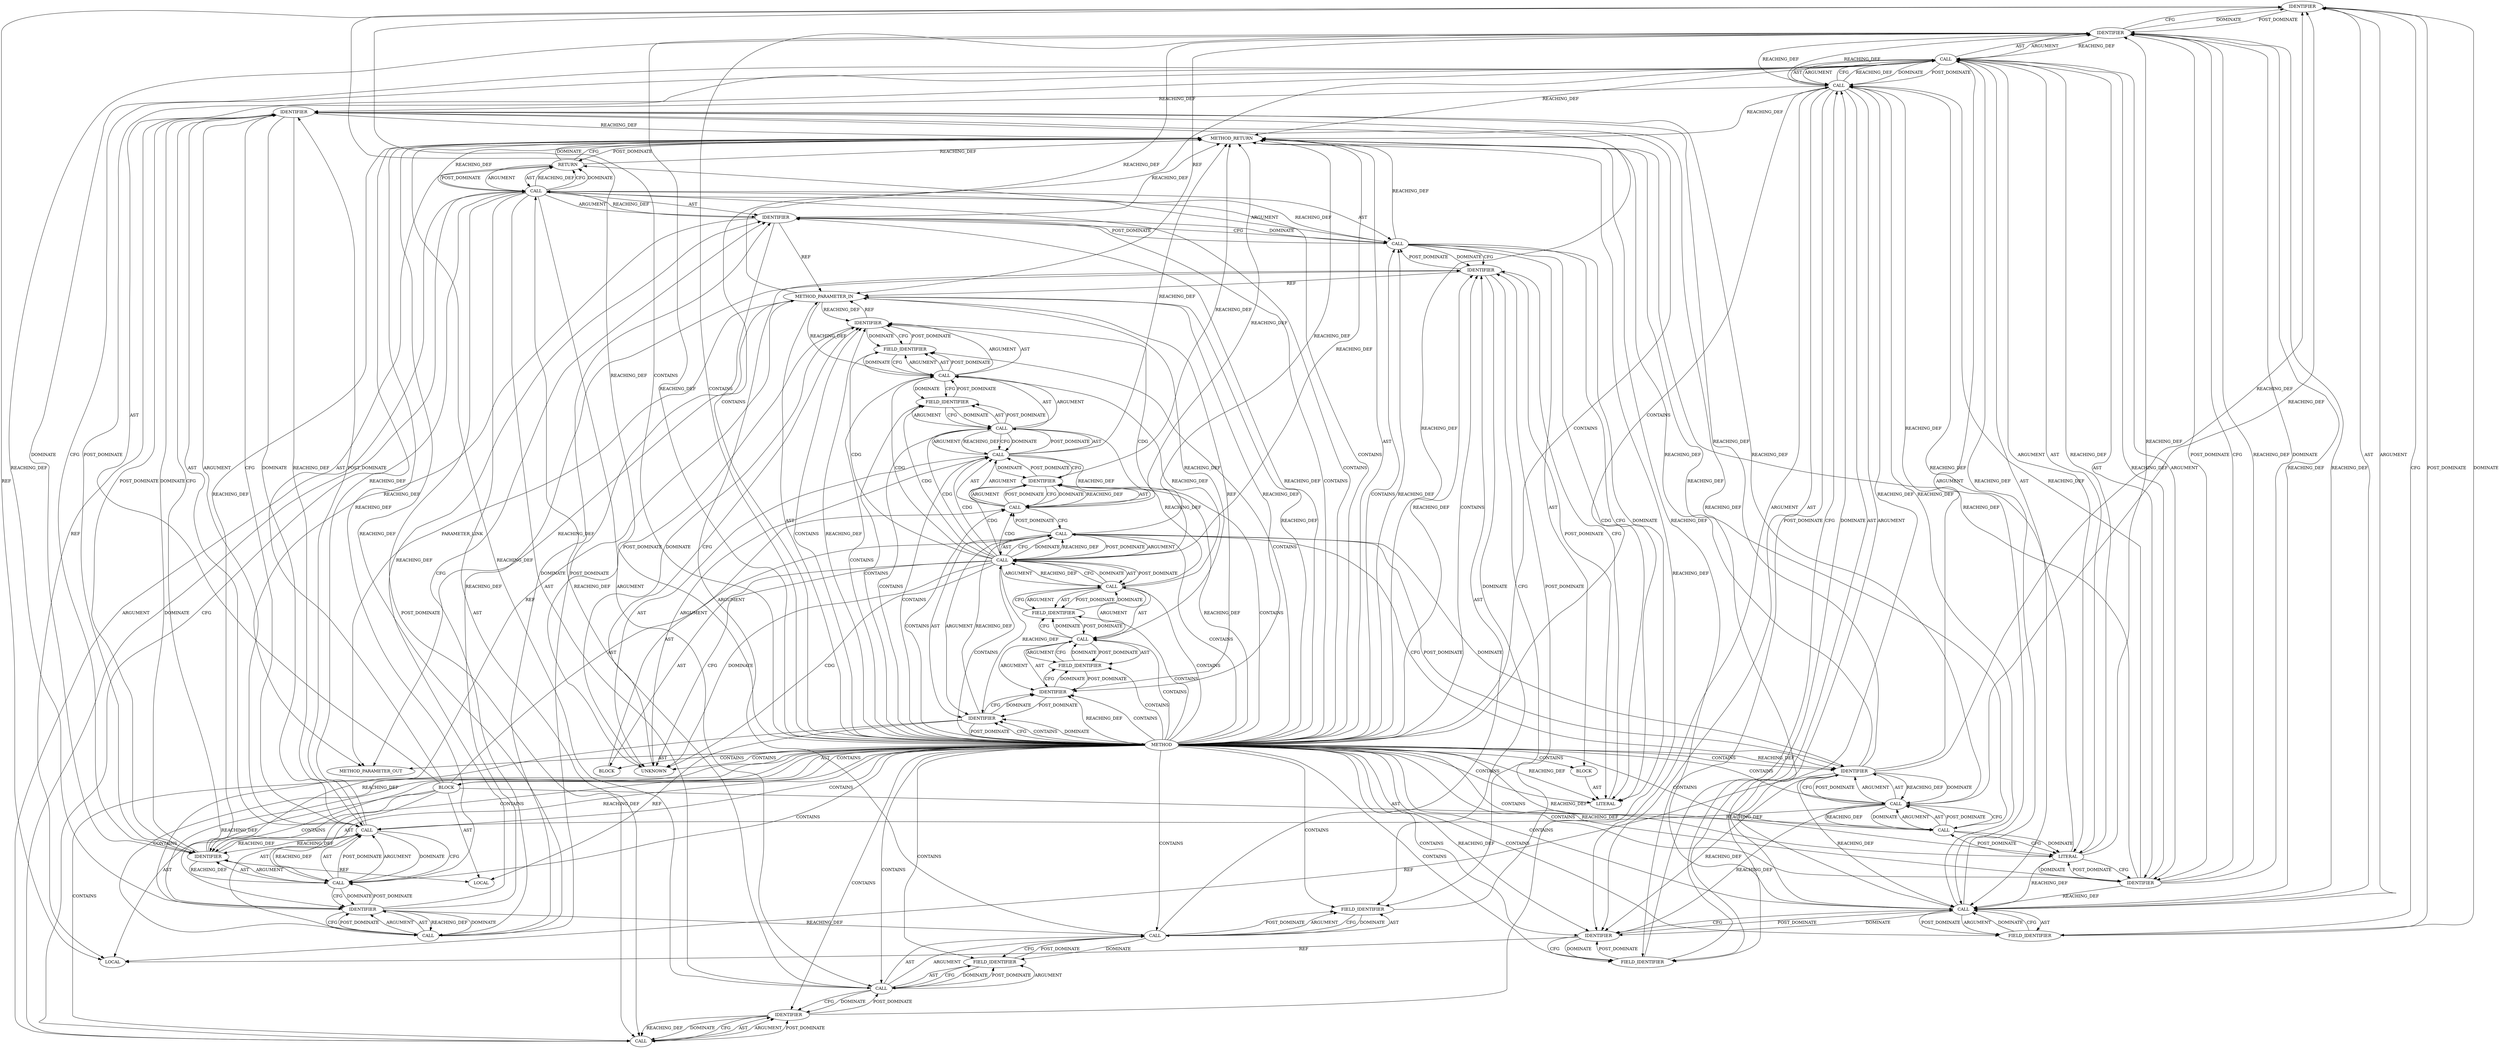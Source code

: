 digraph {
  4910 [label=IDENTIFIER ORDER=1 ARGUMENT_INDEX=1 CODE="now" COLUMN_NUMBER=58 LINE_NUMBER=1469 TYPE_FULL_NAME="timespec64" NAME="now"]
  4912 [label=CALL ORDER=5 ARGUMENT_INDEX=5 CODE="now.tv_nsec" COLUMN_NUMBER=7 METHOD_FULL_NAME="<operator>.fieldAccess" LINE_NUMBER=1470 TYPE_FULL_NAME="<empty>" DISPATCH_TYPE="STATIC_DISPATCH" SIGNATURE="" NAME="<operator>.fieldAccess"]
  4923 [label=IDENTIFIER ORDER=1 ARGUMENT_INDEX=1 CODE="con" COLUMN_NUMBER=25 LINE_NUMBER=1475 TYPE_FULL_NAME="ceph_connection*" NAME="con"]
  4889 [label=FIELD_IDENTIFIER ORDER=2 ARGUMENT_INDEX=2 CODE="v2" COLUMN_NUMBER=29 LINE_NUMBER=1465 CANONICAL_NAME="v2"]
  4904 [label=IDENTIFIER ORDER=1 ARGUMENT_INDEX=1 CODE="now" COLUMN_NUMBER=23 LINE_NUMBER=1468 TYPE_FULL_NAME="timespec64" NAME="now"]
  4907 [label=IDENTIFIER ORDER=2 ARGUMENT_INDEX=2 CODE="__func__" COLUMN_NUMBER=43 LINE_NUMBER=1469 TYPE_FULL_NAME="ANY" NAME="__func__"]
  4900 [label=IDENTIFIER ORDER=2 ARGUMENT_INDEX=2 CODE="CEPH_PREAMBLE_LEN" COLUMN_NUMBER=29 LINE_NUMBER=1465 TYPE_FULL_NAME="ANY" NAME="CEPH_PREAMBLE_LEN"]
  4890 [label=FIELD_IDENTIFIER ORDER=2 ARGUMENT_INDEX=2 CODE="out_buf" COLUMN_NUMBER=29 LINE_NUMBER=1465 CANONICAL_NAME="out_buf"]
  4901 [label=LOCAL ORDER=3 CODE="struct timespec64 now" COLUMN_NUMBER=20 LINE_NUMBER=1466 TYPE_FULL_NAME="timespec64" NAME="now"]
  4885 [label=CALL ORDER=2 ARGUMENT_INDEX=2 CODE="CTRL_BODY(con->v2.out_buf)" COLUMN_NUMBER=29 METHOD_FULL_NAME="messenger_v2.c:71:71:CTRL_BODY:1" LINE_NUMBER=1465 TYPE_FULL_NAME="ANY" DISPATCH_TYPE="INLINED" SIGNATURE="" NAME="CTRL_BODY"]
  4918 [label=IDENTIFIER ORDER=1 ARGUMENT_INDEX=1 CODE="now" COLUMN_NUMBER=30 LINE_NUMBER=1472 TYPE_FULL_NAME="timespec64" NAME="now"]
  4882 [label=LOCAL ORDER=1 CODE="struct ceph_timespec* ts" COLUMN_NUMBER=23 LINE_NUMBER=1465 TYPE_FULL_NAME="ceph_timespec*" NAME="ts"]
  4933 [label=IDENTIFIER ORDER=1 ARGUMENT_INDEX=1 CODE="struct ceph_timespec" COLUMN_NUMBER=18 LINE_NUMBER=1476 TYPE_FULL_NAME="ceph_timespec" NAME="struct ceph_timespec"]
  4925 [label=BLOCK ORDER=1 ARGUMENT_INDEX=1 CODE="<empty>" TYPE_FULL_NAME="void"]
  4928 [label=CALL ORDER=1 ARGUMENT_INDEX=1 CODE="con->v2" COLUMN_NUMBER=52 METHOD_FULL_NAME="<operator>.indirectFieldAccess" LINE_NUMBER=1475 TYPE_FULL_NAME="<empty>" DISPATCH_TYPE="STATIC_DISPATCH" SIGNATURE="" NAME="<operator>.indirectFieldAccess"]
  4927 [label=CALL ORDER=3 ARGUMENT_INDEX=3 CODE="con->v2.out_buf" COLUMN_NUMBER=52 METHOD_FULL_NAME="<operator>.fieldAccess" LINE_NUMBER=1475 TYPE_FULL_NAME="<empty>" DISPATCH_TYPE="STATIC_DISPATCH" SIGNATURE="" NAME="<operator>.fieldAccess"]
  4893 [label=CALL ORDER=1 ARGUMENT_INDEX=1 CODE="(void *)(con->v2.out_buf)" COLUMN_NUMBER=29 METHOD_FULL_NAME="<operator>.cast" LINE_NUMBER=1465 TYPE_FULL_NAME="<empty>" DISPATCH_TYPE="STATIC_DISPATCH" SIGNATURE="" NAME="<operator>.cast"]
  4897 [label=IDENTIFIER ORDER=1 ARGUMENT_INDEX=1 CODE="con" COLUMN_NUMBER=29 LINE_NUMBER=1465 TYPE_FULL_NAME="ceph_connection*" NAME="con"]
  4883 [label=CALL ORDER=2 ARGUMENT_INDEX=-1 CODE="*ts = CTRL_BODY(con->v2.out_buf)" COLUMN_NUMBER=23 METHOD_FULL_NAME="<operator>.assignment" LINE_NUMBER=1465 TYPE_FULL_NAME="<empty>" DISPATCH_TYPE="STATIC_DISPATCH" SIGNATURE="" NAME="<operator>.assignment"]
  4930 [label=FIELD_IDENTIFIER ORDER=2 ARGUMENT_INDEX=2 CODE="v2" COLUMN_NUMBER=52 LINE_NUMBER=1475 CANONICAL_NAME="v2"]
  4884 [label=IDENTIFIER ORDER=1 ARGUMENT_INDEX=1 CODE="ts" COLUMN_NUMBER=24 LINE_NUMBER=1465 TYPE_FULL_NAME="ceph_timespec*" NAME="ts"]
  4913 [label=IDENTIFIER ORDER=1 ARGUMENT_INDEX=1 CODE="now" COLUMN_NUMBER=7 LINE_NUMBER=1470 TYPE_FULL_NAME="timespec64" NAME="now"]
  4895 [label=CALL ORDER=2 ARGUMENT_INDEX=2 CODE="con->v2.out_buf" COLUMN_NUMBER=29 METHOD_FULL_NAME="<operator>.fieldAccess" LINE_NUMBER=1465 TYPE_FULL_NAME="<empty>" DISPATCH_TYPE="STATIC_DISPATCH" SIGNATURE="" NAME="<operator>.fieldAccess"]
  4908 [label=IDENTIFIER ORDER=3 ARGUMENT_INDEX=3 CODE="con" COLUMN_NUMBER=53 LINE_NUMBER=1469 TYPE_FULL_NAME="ceph_connection*" NAME="con"]
  4879 [label=METHOD COLUMN_NUMBER=1 LINE_NUMBER=1463 COLUMN_NUMBER_END=28 IS_EXTERNAL=false SIGNATURE="int prepare_keepalive2 (ceph_connection*)" NAME="prepare_keepalive2" AST_PARENT_TYPE="TYPE_DECL" AST_PARENT_FULL_NAME="messenger_v2.c:<global>" ORDER=69 CODE="static int prepare_keepalive2(struct ceph_connection *con)
{
	struct ceph_timespec *ts = CTRL_BODY(con->v2.out_buf);
	struct timespec64 now;

	ktime_get_real_ts64(&now);
	dout(\"%s con %p timestamp %lld.%09ld\\n\", __func__, con, now.tv_sec,
	     now.tv_nsec);

	ceph_encode_timespec64(ts, &now);

	reset_out_kvecs(con);
	return prepare_control(con, FRAME_TAG_KEEPALIVE2, con->v2.out_buf,
			       sizeof(struct ceph_timespec));
}" FULL_NAME="prepare_keepalive2" LINE_NUMBER_END=1465 FILENAME="messenger_v2.c"]
  4911 [label=FIELD_IDENTIFIER ORDER=2 ARGUMENT_INDEX=2 CODE="tv_sec" COLUMN_NUMBER=58 LINE_NUMBER=1469 CANONICAL_NAME="tv_sec"]
  4924 [label=CALL ORDER=2 ARGUMENT_INDEX=2 CODE="FRAME_TAG_KEEPALIVE2" COLUMN_NUMBER=30 METHOD_FULL_NAME="messenger_v2.c:47:47:FRAME_TAG_KEEPALIVE2:0" LINE_NUMBER=1475 TYPE_FULL_NAME="int" DISPATCH_TYPE="INLINED" SIGNATURE="" NAME="FRAME_TAG_KEEPALIVE2"]
  13210 [label=METHOD_PARAMETER_OUT ORDER=1 CODE="struct ceph_connection *con" IS_VARIADIC=false COLUMN_NUMBER=31 LINE_NUMBER=1463 TYPE_FULL_NAME="ceph_connection*" EVALUATION_STRATEGY="BY_VALUE" INDEX=1 NAME="con"]
  4896 [label=CALL ORDER=1 ARGUMENT_INDEX=1 CODE="con->v2" COLUMN_NUMBER=29 METHOD_FULL_NAME="<operator>.indirectFieldAccess" LINE_NUMBER=1465 TYPE_FULL_NAME="<empty>" DISPATCH_TYPE="STATIC_DISPATCH" SIGNATURE="" NAME="<operator>.indirectFieldAccess"]
  4886 [label=CALL ORDER=1 ARGUMENT_INDEX=1 CODE="con->v2.out_buf" COLUMN_NUMBER=29 METHOD_FULL_NAME="<operator>.fieldAccess" LINE_NUMBER=1465 TYPE_FULL_NAME="<empty>" DISPATCH_TYPE="STATIC_DISPATCH" SIGNATURE="" NAME="<operator>.fieldAccess"]
  4888 [label=IDENTIFIER ORDER=1 ARGUMENT_INDEX=1 CODE="con" COLUMN_NUMBER=29 LINE_NUMBER=1465 TYPE_FULL_NAME="ceph_connection*" NAME="con"]
  4920 [label=IDENTIFIER ORDER=1 ARGUMENT_INDEX=1 CODE="con" COLUMN_NUMBER=18 LINE_NUMBER=1474 TYPE_FULL_NAME="ceph_connection*" NAME="con"]
  4880 [label=METHOD_PARAMETER_IN ORDER=1 CODE="struct ceph_connection *con" IS_VARIADIC=false COLUMN_NUMBER=31 LINE_NUMBER=1463 TYPE_FULL_NAME="ceph_connection*" EVALUATION_STRATEGY="BY_VALUE" INDEX=1 NAME="con"]
  4909 [label=CALL ORDER=4 ARGUMENT_INDEX=4 CODE="now.tv_sec" COLUMN_NUMBER=58 METHOD_FULL_NAME="<operator>.fieldAccess" LINE_NUMBER=1469 TYPE_FULL_NAME="<empty>" DISPATCH_TYPE="STATIC_DISPATCH" SIGNATURE="" NAME="<operator>.fieldAccess"]
  4902 [label=CALL ORDER=4 ARGUMENT_INDEX=-1 CODE="ktime_get_real_ts64(&now)" COLUMN_NUMBER=2 METHOD_FULL_NAME="ktime_get_real_ts64" LINE_NUMBER=1468 TYPE_FULL_NAME="<empty>" DISPATCH_TYPE="STATIC_DISPATCH" SIGNATURE="" NAME="ktime_get_real_ts64"]
  4906 [label=LITERAL ORDER=1 ARGUMENT_INDEX=1 CODE="\"%s con %p timestamp %lld.%09ld\\n\"" COLUMN_NUMBER=7 LINE_NUMBER=1469 TYPE_FULL_NAME="char"]
  4899 [label=FIELD_IDENTIFIER ORDER=2 ARGUMENT_INDEX=2 CODE="out_buf" COLUMN_NUMBER=29 LINE_NUMBER=1465 CANONICAL_NAME="out_buf"]
  4898 [label=FIELD_IDENTIFIER ORDER=2 ARGUMENT_INDEX=2 CODE="v2" COLUMN_NUMBER=29 LINE_NUMBER=1465 CANONICAL_NAME="v2"]
  4903 [label=CALL ORDER=1 ARGUMENT_INDEX=1 CODE="&now" COLUMN_NUMBER=22 METHOD_FULL_NAME="<operator>.addressOf" LINE_NUMBER=1468 TYPE_FULL_NAME="<empty>" DISPATCH_TYPE="STATIC_DISPATCH" SIGNATURE="" NAME="<operator>.addressOf"]
  4934 [label=METHOD_RETURN ORDER=3 CODE="RET" COLUMN_NUMBER=1 LINE_NUMBER=1463 TYPE_FULL_NAME="int" EVALUATION_STRATEGY="BY_VALUE"]
  4932 [label=CALL ORDER=4 ARGUMENT_INDEX=4 CODE="sizeof(struct ceph_timespec)" COLUMN_NUMBER=11 METHOD_FULL_NAME="<operator>.sizeOf" LINE_NUMBER=1476 TYPE_FULL_NAME="<empty>" DISPATCH_TYPE="STATIC_DISPATCH" SIGNATURE="" NAME="<operator>.sizeOf"]
  4891 [label=BLOCK ORDER=2 ARGUMENT_INDEX=1 CODE="<empty>" TYPE_FULL_NAME="void"]
  4881 [label=BLOCK ORDER=2 ARGUMENT_INDEX=-1 CODE="{
	struct ceph_timespec *ts = CTRL_BODY(con->v2.out_buf);
	struct timespec64 now;

	ktime_get_real_ts64(&now);
	dout(\"%s con %p timestamp %lld.%09ld\\n\", __func__, con, now.tv_sec,
	     now.tv_nsec);

	ceph_encode_timespec64(ts, &now);

	reset_out_kvecs(con);
	return prepare_control(con, FRAME_TAG_KEEPALIVE2, con->v2.out_buf,
			       sizeof(struct ceph_timespec));
}" COLUMN_NUMBER=1 LINE_NUMBER=1464 TYPE_FULL_NAME="void"]
  4915 [label=CALL ORDER=6 ARGUMENT_INDEX=-1 CODE="ceph_encode_timespec64(ts, &now)" COLUMN_NUMBER=2 METHOD_FULL_NAME="ceph_encode_timespec64" LINE_NUMBER=1472 TYPE_FULL_NAME="<empty>" DISPATCH_TYPE="STATIC_DISPATCH" SIGNATURE="" NAME="ceph_encode_timespec64"]
  4917 [label=CALL ORDER=2 ARGUMENT_INDEX=2 CODE="&now" COLUMN_NUMBER=29 METHOD_FULL_NAME="<operator>.addressOf" LINE_NUMBER=1472 TYPE_FULL_NAME="<empty>" DISPATCH_TYPE="STATIC_DISPATCH" SIGNATURE="" NAME="<operator>.addressOf"]
  4926 [label=LITERAL ORDER=1 ARGUMENT_INDEX=1 CODE="18" COLUMN_NUMBER=30 LINE_NUMBER=1475 TYPE_FULL_NAME="int"]
  4922 [label=CALL ORDER=1 ARGUMENT_INDEX=-1 CODE="prepare_control(con, FRAME_TAG_KEEPALIVE2, con->v2.out_buf,
			       sizeof(struct ceph_timespec))" COLUMN_NUMBER=9 METHOD_FULL_NAME="prepare_control" LINE_NUMBER=1475 TYPE_FULL_NAME="<empty>" DISPATCH_TYPE="STATIC_DISPATCH" SIGNATURE="" NAME="prepare_control"]
  4887 [label=CALL ORDER=1 ARGUMENT_INDEX=1 CODE="con->v2" COLUMN_NUMBER=29 METHOD_FULL_NAME="<operator>.indirectFieldAccess" LINE_NUMBER=1465 TYPE_FULL_NAME="<empty>" DISPATCH_TYPE="STATIC_DISPATCH" SIGNATURE="" NAME="<operator>.indirectFieldAccess"]
  4905 [label=CALL ORDER=5 ARGUMENT_INDEX=-1 CODE="dout(\"%s con %p timestamp %lld.%09ld\\n\", __func__, con, now.tv_sec,
	     now.tv_nsec)" COLUMN_NUMBER=2 METHOD_FULL_NAME="dout" LINE_NUMBER=1469 TYPE_FULL_NAME="<empty>" DISPATCH_TYPE="STATIC_DISPATCH" SIGNATURE="" NAME="dout"]
  4916 [label=IDENTIFIER ORDER=1 ARGUMENT_INDEX=1 CODE="ts" COLUMN_NUMBER=25 LINE_NUMBER=1472 TYPE_FULL_NAME="ceph_timespec*" NAME="ts"]
  4894 [label=UNKNOWN ORDER=1 PARSER_TYPE_NAME="CASTTypeId" ARGUMENT_INDEX=1 CODE="void *" COLUMN_NUMBER=29 LINE_NUMBER=1465 TYPE_FULL_NAME="<empty>" CONTAINED_REF="<empty>"]
  4929 [label=IDENTIFIER ORDER=1 ARGUMENT_INDEX=1 CODE="con" COLUMN_NUMBER=52 LINE_NUMBER=1475 TYPE_FULL_NAME="ceph_connection*" NAME="con"]
  4892 [label=CALL ORDER=1 ARGUMENT_INDEX=1 CODE="(void *)(con->v2.out_buf) + CEPH_PREAMBLE_LEN" COLUMN_NUMBER=29 METHOD_FULL_NAME="<operator>.addition" LINE_NUMBER=1465 TYPE_FULL_NAME="<empty>" DISPATCH_TYPE="STATIC_DISPATCH" SIGNATURE="" NAME="<operator>.addition"]
  4914 [label=FIELD_IDENTIFIER ORDER=2 ARGUMENT_INDEX=2 CODE="tv_nsec" COLUMN_NUMBER=7 LINE_NUMBER=1470 CANONICAL_NAME="tv_nsec"]
  4921 [label=RETURN ORDER=8 ARGUMENT_INDEX=-1 CODE="return prepare_control(con, FRAME_TAG_KEEPALIVE2, con->v2.out_buf,
			       sizeof(struct ceph_timespec));" COLUMN_NUMBER=2 LINE_NUMBER=1475]
  4919 [label=CALL ORDER=7 ARGUMENT_INDEX=-1 CODE="reset_out_kvecs(con)" COLUMN_NUMBER=2 METHOD_FULL_NAME="reset_out_kvecs" LINE_NUMBER=1474 TYPE_FULL_NAME="<empty>" DISPATCH_TYPE="STATIC_DISPATCH" SIGNATURE="" NAME="reset_out_kvecs"]
  4931 [label=FIELD_IDENTIFIER ORDER=2 ARGUMENT_INDEX=2 CODE="out_buf" COLUMN_NUMBER=52 LINE_NUMBER=1475 CANONICAL_NAME="out_buf"]
  4912 -> 4909 [label=REACHING_DEF VARIABLE="now.tv_nsec"]
  4934 -> 4921 [label=POST_DOMINATE ]
  4879 -> 4913 [label=CONTAINS ]
  4879 -> 4897 [label=CONTAINS ]
  4898 -> 4896 [label=CFG ]
  4879 -> 4907 [label=CONTAINS ]
  4885 -> 4895 [label=CDG ]
  4912 -> 4934 [label=REACHING_DEF VARIABLE="now.tv_nsec"]
  4909 -> 4912 [label=REACHING_DEF VARIABLE="now.tv_sec"]
  4927 -> 4922 [label=REACHING_DEF VARIABLE="con->v2.out_buf"]
  4905 -> 4909 [label=ARGUMENT ]
  4896 -> 4898 [label=ARGUMENT ]
  4896 -> 4898 [label=AST ]
  4879 -> 4889 [label=CONTAINS ]
  4922 -> 4932 [label=POST_DOMINATE ]
  4909 -> 4910 [label=AST ]
  4909 -> 4911 [label=ARGUMENT ]
  4879 -> 4926 [label=CONTAINS ]
  4879 -> 4926 [label=REACHING_DEF VARIABLE=""]
  4931 -> 4927 [label=DOMINATE ]
  4885 -> 4897 [label=CDG ]
  4922 -> 4923 [label=ARGUMENT ]
  4916 -> 4917 [label=REACHING_DEF VARIABLE="ts"]
  4909 -> 4911 [label=AST ]
  4933 -> 4927 [label=POST_DOMINATE ]
  4904 -> 4909 [label=REACHING_DEF VARIABLE="now"]
  4885 -> 4900 [label=CDG ]
  4933 -> 4934 [label=REACHING_DEF VARIABLE="struct ceph_timespec"]
  4913 -> 4914 [label=CFG ]
  4907 -> 4909 [label=REACHING_DEF VARIABLE="__func__"]
  4905 -> 4907 [label=AST ]
  4906 -> 4902 [label=POST_DOMINATE ]
  4879 -> 4908 [label=REACHING_DEF VARIABLE=""]
  4917 -> 4934 [label=REACHING_DEF VARIABLE="&now"]
  4885 -> 4884 [label=REACHING_DEF VARIABLE="CTRL_BODY(con->v2.out_buf)"]
  4921 -> 4934 [label=REACHING_DEF VARIABLE="<RET>"]
  4879 -> 13210 [label=AST ]
  4895 -> 4899 [label=AST ]
  4911 -> 4910 [label=POST_DOMINATE ]
  4905 -> 4906 [label=AST ]
  4928 -> 4930 [label=AST ]
  4895 -> 4899 [label=POST_DOMINATE ]
  4917 -> 4915 [label=REACHING_DEF VARIABLE="&now"]
  4907 -> 4908 [label=CFG ]
  4881 -> 4883 [label=AST ]
  4886 -> 4890 [label=ARGUMENT ]
  4932 -> 4922 [label=DOMINATE ]
  4881 -> 4905 [label=AST ]
  4879 -> 4897 [label=REACHING_DEF VARIABLE=""]
  4915 -> 4920 [label=DOMINATE ]
  4881 -> 4921 [label=AST ]
  4922 -> 4924 [label=AST ]
  4879 -> 4898 [label=CONTAINS ]
  4916 -> 4882 [label=REF ]
  4888 -> 4889 [label=CFG ]
  4880 -> 4888 [label=REACHING_DEF VARIABLE="con"]
  4903 -> 4904 [label=POST_DOMINATE ]
  4881 -> 4902 [label=AST ]
  4879 -> 4896 [label=CONTAINS ]
  4885 -> 4883 [label=CFG ]
  4924 -> 4929 [label=DOMINATE ]
  4879 -> 4919 [label=CONTAINS ]
  4879 -> 4927 [label=CONTAINS ]
  4906 -> 4905 [label=REACHING_DEF VARIABLE="\"%s con %p timestamp %lld.%09ld\\n\""]
  4879 -> 4888 [label=REACHING_DEF VARIABLE=""]
  4885 -> 4893 [label=CDG ]
  4885 -> 4883 [label=DOMINATE ]
  4879 -> 4881 [label=AST ]
  4888 -> 4884 [label=POST_DOMINATE ]
  4899 -> 4895 [label=DOMINATE ]
  4879 -> 4932 [label=CONTAINS ]
  4917 -> 4918 [label=POST_DOMINATE ]
  4932 -> 4933 [label=AST ]
  4904 -> 4903 [label=REACHING_DEF VARIABLE="now"]
  4879 -> 4925 [label=CONTAINS ]
  4889 -> 4887 [label=CFG ]
  4887 -> 4890 [label=CFG ]
  4885 -> 4886 [label=AST ]
  4884 -> 4916 [label=REACHING_DEF VARIABLE="ts"]
  4917 -> 4918 [label=AST ]
  4879 -> 4891 [label=CONTAINS ]
  4915 -> 4916 [label=AST ]
  4900 -> 4892 [label=CFG ]
  4879 -> 4900 [label=REACHING_DEF VARIABLE=""]
  4912 -> 4908 [label=REACHING_DEF VARIABLE="now.tv_nsec"]
  4884 -> 4882 [label=REF ]
  4902 -> 4903 [label=ARGUMENT ]
  4893 -> 4894 [label=AST ]
  4905 -> 4912 [label=POST_DOMINATE ]
  4879 -> 4914 [label=CONTAINS ]
  4928 -> 4931 [label=DOMINATE ]
  4928 -> 4930 [label=POST_DOMINATE ]
  4900 -> 4934 [label=REACHING_DEF VARIABLE="CEPH_PREAMBLE_LEN"]
  4908 -> 4920 [label=REACHING_DEF VARIABLE="con"]
  4880 -> 4887 [label=REACHING_DEF VARIABLE="con"]
  4910 -> 4911 [label=DOMINATE ]
  4879 -> 4920 [label=REACHING_DEF VARIABLE=""]
  4904 -> 4934 [label=REACHING_DEF VARIABLE="now"]
  4895 -> 4893 [label=REACHING_DEF VARIABLE="con->v2.out_buf"]
  4880 -> 4908 [label=REACHING_DEF VARIABLE="con"]
  4927 -> 4928 [label=AST ]
  4879 -> 4922 [label=CONTAINS ]
  4924 -> 4925 [label=AST ]
  4887 -> 4889 [label=ARGUMENT ]
  4920 -> 4919 [label=REACHING_DEF VARIABLE="con"]
  4922 -> 4923 [label=AST ]
  4930 -> 4929 [label=POST_DOMINATE ]
  4879 -> 4928 [label=CONTAINS ]
  4879 -> 4894 [label=CONTAINS ]
  4929 -> 4924 [label=POST_DOMINATE ]
  4884 -> 4888 [label=CFG ]
  4909 -> 4910 [label=ARGUMENT ]
  4883 -> 4934 [label=REACHING_DEF VARIABLE="*ts = CTRL_BODY(con->v2.out_buf)"]
  4903 -> 4910 [label=REACHING_DEF VARIABLE="&now"]
  4879 -> 4904 [label=CONTAINS ]
  4904 -> 4883 [label=POST_DOMINATE ]
  4895 -> 4899 [label=ARGUMENT ]
  4909 -> 4934 [label=REACHING_DEF VARIABLE="now.tv_sec"]
  4907 -> 4908 [label=REACHING_DEF VARIABLE="__func__"]
  4879 -> 4887 [label=CONTAINS ]
  4892 -> 4893 [label=AST ]
  4892 -> 4934 [label=REACHING_DEF VARIABLE="(void *)(con->v2.out_buf) + CEPH_PREAMBLE_LEN"]
  4896 -> 4898 [label=POST_DOMINATE ]
  4904 -> 4918 [label=REACHING_DEF VARIABLE="now"]
  4893 -> 4934 [label=REACHING_DEF VARIABLE="(void *)(con->v2.out_buf)"]
  4879 -> 4880 [label=REACHING_DEF VARIABLE=""]
  4895 -> 4896 [label=AST ]
  4902 -> 4903 [label=AST ]
  4879 -> 4906 [label=REACHING_DEF VARIABLE=""]
  4921 -> 4934 [label=DOMINATE ]
  4884 -> 4879 [label=POST_DOMINATE ]
  4892 -> 4900 [label=AST ]
  4879 -> 4885 [label=CONTAINS ]
  4927 -> 4931 [label=POST_DOMINATE ]
  4897 -> 4898 [label=DOMINATE ]
  4906 -> 4912 [label=REACHING_DEF VARIABLE="\"%s con %p timestamp %lld.%09ld\\n\""]
  4879 -> 4888 [label=CONTAINS ]
  4913 -> 4909 [label=POST_DOMINATE ]
  4922 -> 4932 [label=ARGUMENT ]
  4920 -> 4928 [label=REACHING_DEF VARIABLE="con"]
  4879 -> 4880 [label=AST ]
  4879 -> 4918 [label=REACHING_DEF VARIABLE=""]
  4883 -> 4884 [label=AST ]
  4900 -> 4893 [label=POST_DOMINATE ]
  4916 -> 4918 [label=DOMINATE ]
  4887 -> 4889 [label=POST_DOMINATE ]
  4906 -> 4909 [label=REACHING_DEF VARIABLE="\"%s con %p timestamp %lld.%09ld\\n\""]
  4898 -> 4897 [label=POST_DOMINATE ]
  4907 -> 4905 [label=REACHING_DEF VARIABLE="__func__"]
  4905 -> 4912 [label=ARGUMENT ]
  4927 -> 4934 [label=REACHING_DEF VARIABLE="con->v2.out_buf"]
  4910 -> 4901 [label=REF ]
  4886 -> 4885 [label=REACHING_DEF VARIABLE="con->v2.out_buf"]
  4886 -> 4895 [label=REACHING_DEF VARIABLE="con->v2.out_buf"]
  4915 -> 4917 [label=AST ]
  4879 -> 4908 [label=CONTAINS ]
  4892 -> 4900 [label=ARGUMENT ]
  4921 -> 4934 [label=CFG ]
  4918 -> 4934 [label=REACHING_DEF VARIABLE="now"]
  4906 -> 4907 [label=DOMINATE ]
  4908 -> 4910 [label=CFG ]
  4924 -> 4934 [label=REACHING_DEF VARIABLE="FRAME_TAG_KEEPALIVE2"]
  4884 -> 4883 [label=REACHING_DEF VARIABLE="ts"]
  4879 -> 4899 [label=CONTAINS ]
  4879 -> 4884 [label=CFG ]
  4892 -> 4900 [label=POST_DOMINATE ]
  4903 -> 4902 [label=CFG ]
  4919 -> 4923 [label=CFG ]
  4893 -> 4895 [label=POST_DOMINATE ]
  4887 -> 4888 [label=ARGUMENT ]
  4898 -> 4896 [label=DOMINATE ]
  4900 -> 4892 [label=DOMINATE ]
  4909 -> 4913 [label=CFG ]
  4893 -> 4894 [label=ARGUMENT ]
  4930 -> 4928 [label=CFG ]
  4908 -> 4907 [label=POST_DOMINATE ]
  4879 -> 4890 [label=CONTAINS ]
  4909 -> 4905 [label=REACHING_DEF VARIABLE="now.tv_sec"]
  4916 -> 4905 [label=POST_DOMINATE ]
  4912 -> 4913 [label=ARGUMENT ]
  4914 -> 4912 [label=CFG ]
  4885 -> 4896 [label=CDG ]
  4879 -> 4924 [label=CONTAINS ]
  4879 -> 4883 [label=CONTAINS ]
  4928 -> 4931 [label=CFG ]
  4925 -> 4926 [label=AST ]
  4933 -> 4932 [label=REACHING_DEF VARIABLE="struct ceph_timespec"]
  4927 -> 4928 [label=ARGUMENT ]
  4881 -> 4901 [label=AST ]
  4879 -> 4933 [label=CONTAINS ]
  4924 -> 4926 [label=CFG ]
  4919 -> 4920 [label=POST_DOMINATE ]
  4929 -> 4880 [label=REF ]
  4916 -> 4918 [label=CFG ]
  4885 -> 4886 [label=POST_DOMINATE ]
  4930 -> 4928 [label=DOMINATE ]
  4921 -> 4922 [label=POST_DOMINATE ]
  4920 -> 4923 [label=REACHING_DEF VARIABLE="con"]
  4879 -> 4904 [label=REACHING_DEF VARIABLE=""]
  4879 -> 4921 [label=CONTAINS ]
  4881 -> 4882 [label=AST ]
  4879 -> 4913 [label=REACHING_DEF VARIABLE=""]
  4915 -> 4917 [label=POST_DOMINATE ]
  4927 -> 4933 [label=CFG ]
  4931 -> 4928 [label=POST_DOMINATE ]
  4896 -> 4899 [label=DOMINATE ]
  4879 -> 4917 [label=CONTAINS ]
  4919 -> 4923 [label=DOMINATE ]
  4904 -> 4901 [label=REF ]
  4909 -> 4908 [label=REACHING_DEF VARIABLE="now.tv_sec"]
  4905 -> 4908 [label=AST ]
  4879 -> 4905 [label=CONTAINS ]
  4879 -> 4893 [label=CONTAINS ]
  4910 -> 4911 [label=CFG ]
  4917 -> 4915 [label=DOMINATE ]
  4885 -> 4892 [label=CDG ]
  4879 -> 4916 [label=CONTAINS ]
  4879 -> 4923 [label=CONTAINS ]
  4924 -> 4929 [label=CFG ]
  4879 -> 4910 [label=REACHING_DEF VARIABLE=""]
  4905 -> 4916 [label=DOMINATE ]
  4879 -> 4909 [label=CONTAINS ]
  4899 -> 4896 [label=POST_DOMINATE ]
  4905 -> 4906 [label=ARGUMENT ]
  4893 -> 4895 [label=AST ]
  4903 -> 4904 [label=ARGUMENT ]
  4929 -> 4930 [label=CFG ]
  4886 -> 4887 [label=ARGUMENT ]
  4919 -> 4920 [label=ARGUMENT ]
  4903 -> 4913 [label=REACHING_DEF VARIABLE="&now"]
  4879 -> 4884 [label=CONTAINS ]
  4920 -> 4919 [label=DOMINATE ]
  4912 -> 4914 [label=AST ]
  4881 -> 4915 [label=AST ]
  4880 -> 13210 [label=PARAMETER_LINK ]
  4918 -> 4917 [label=DOMINATE ]
  4905 -> 4916 [label=CFG ]
  4917 -> 4915 [label=CFG ]
  4885 -> 4899 [label=CDG ]
  4903 -> 4902 [label=REACHING_DEF VARIABLE="&now"]
  4923 -> 4924 [label=CFG ]
  4886 -> 4890 [label=AST ]
  4924 -> 4926 [label=DOMINATE ]
  4905 -> 4912 [label=AST ]
  4932 -> 4922 [label=CFG ]
  4908 -> 4880 [label=REF ]
  4894 -> 4897 [label=DOMINATE ]
  4885 -> 4886 [label=ARGUMENT ]
  4912 -> 4905 [label=CFG ]
  4905 -> 4934 [label=REACHING_DEF VARIABLE="dout(\"%s con %p timestamp %lld.%09ld\\n\", __func__, con, now.tv_sec,
	     now.tv_nsec)"]
  4879 -> 4881 [label=CONTAINS ]
  4885 -> 4934 [label=REACHING_DEF VARIABLE="CTRL_BODY(con->v2.out_buf)"]
  4915 -> 4920 [label=CFG ]
  4883 -> 4904 [label=CFG ]
  4928 -> 4930 [label=ARGUMENT ]
  4883 -> 4885 [label=AST ]
  4933 -> 4932 [label=DOMINATE ]
  4886 -> 4896 [label=REACHING_DEF VARIABLE="con->v2.out_buf"]
  4902 -> 4906 [label=CFG ]
  4920 -> 4919 [label=CFG ]
  4883 -> 4885 [label=POST_DOMINATE ]
  4912 -> 4918 [label=REACHING_DEF VARIABLE="now.tv_nsec"]
  4895 -> 4893 [label=CFG ]
  4885 -> 4894 [label=DOMINATE ]
  4907 -> 4906 [label=POST_DOMINATE ]
  4894 -> 4897 [label=CFG ]
  4879 -> 4903 [label=CONTAINS ]
  4904 -> 4903 [label=DOMINATE ]
  4929 -> 4930 [label=DOMINATE ]
  4893 -> 4892 [label=REACHING_DEF VARIABLE="(void *)(con->v2.out_buf)"]
  4897 -> 4898 [label=CFG ]
  4931 -> 4927 [label=CFG ]
  4909 -> 4911 [label=POST_DOMINATE ]
  4888 -> 4880 [label=REF ]
  4929 -> 4926 [label=POST_DOMINATE ]
  4918 -> 4917 [label=REACHING_DEF VARIABLE="now"]
  4906 -> 4907 [label=CFG ]
  4883 -> 4884 [label=ARGUMENT ]
  4908 -> 4910 [label=DOMINATE ]
  4879 -> 4912 [label=CONTAINS ]
  4897 -> 4880 [label=REF ]
  4923 -> 4934 [label=REACHING_DEF VARIABLE="con"]
  4911 -> 4909 [label=DOMINATE ]
  4880 -> 4896 [label=REACHING_DEF VARIABLE="con"]
  4932 -> 4933 [label=ARGUMENT ]
  4895 -> 4893 [label=DOMINATE ]
  4879 -> 4911 [label=CONTAINS ]
  4903 -> 4918 [label=REACHING_DEF VARIABLE="&now"]
  4922 -> 4932 [label=AST ]
  4912 -> 4914 [label=POST_DOMINATE ]
  4879 -> 4916 [label=REACHING_DEF VARIABLE=""]
  4885 -> 4891 [label=AST ]
  4922 -> 4934 [label=REACHING_DEF VARIABLE="prepare_control(con, FRAME_TAG_KEEPALIVE2, con->v2.out_buf,
			       sizeof(struct ceph_timespec))"]
  4896 -> 4897 [label=ARGUMENT ]
  4884 -> 4888 [label=DOMINATE ]
  4913 -> 4914 [label=DOMINATE ]
  4890 -> 4886 [label=DOMINATE ]
  4895 -> 4896 [label=ARGUMENT ]
  4921 -> 4922 [label=ARGUMENT ]
  4923 -> 4919 [label=POST_DOMINATE ]
  4887 -> 4889 [label=AST ]
  4885 -> 4894 [label=CFG ]
  4893 -> 4900 [label=CFG ]
  4904 -> 4912 [label=REACHING_DEF VARIABLE="now"]
  4923 -> 4922 [label=REACHING_DEF VARIABLE="con"]
  4923 -> 13210 [label=REACHING_DEF VARIABLE="con"]
  4889 -> 4887 [label=DOMINATE ]
  4927 -> 4931 [label=ARGUMENT ]
  4886 -> 4890 [label=POST_DOMINATE ]
  4879 -> 4900 [label=CONTAINS ]
  4885 -> 4883 [label=REACHING_DEF VARIABLE="CTRL_BODY(con->v2.out_buf)"]
  4883 -> 4892 [label=POST_DOMINATE ]
  4905 -> 4909 [label=AST ]
  4899 -> 4895 [label=CFG ]
  4918 -> 4916 [label=POST_DOMINATE ]
  4919 -> 4934 [label=REACHING_DEF VARIABLE="reset_out_kvecs(con)"]
  4889 -> 4888 [label=POST_DOMINATE ]
  4926 -> 4929 [label=CFG ]
  4908 -> 4905 [label=REACHING_DEF VARIABLE="con"]
  4879 -> 4930 [label=CONTAINS ]
  4886 -> 4887 [label=AST ]
  4896 -> 4899 [label=CFG ]
  4912 -> 4914 [label=ARGUMENT ]
  4918 -> 4901 [label=REF ]
  4915 -> 4916 [label=ARGUMENT ]
  4906 -> 4908 [label=REACHING_DEF VARIABLE="\"%s con %p timestamp %lld.%09ld\\n\""]
  4922 -> 4921 [label=REACHING_DEF VARIABLE="prepare_control(con, FRAME_TAG_KEEPALIVE2, con->v2.out_buf,
			       sizeof(struct ceph_timespec))"]
  4885 -> 4898 [label=CDG ]
  4910 -> 4908 [label=POST_DOMINATE ]
  4922 -> 4921 [label=CFG ]
  4916 -> 4934 [label=REACHING_DEF VARIABLE="ts"]
  4917 -> 4918 [label=ARGUMENT ]
  4916 -> 4915 [label=REACHING_DEF VARIABLE="ts"]
  4879 -> 4918 [label=CONTAINS ]
  4881 -> 4919 [label=AST ]
  4907 -> 4908 [label=DOMINATE ]
  4879 -> 4902 [label=CONTAINS ]
  4920 -> 4915 [label=POST_DOMINATE ]
  4879 -> 4931 [label=CONTAINS ]
  4879 -> 4886 [label=CONTAINS ]
  4919 -> 4920 [label=AST ]
  4890 -> 4886 [label=CFG ]
  4904 -> 4913 [label=REACHING_DEF VARIABLE="now"]
  4890 -> 4887 [label=POST_DOMINATE ]
  4922 -> 4927 [label=AST ]
  4896 -> 4897 [label=AST ]
  4879 -> 4915 [label=CONTAINS ]
  4908 -> 4912 [label=REACHING_DEF VARIABLE="con"]
  4905 -> 4908 [label=ARGUMENT ]
  4879 -> 4920 [label=CONTAINS ]
  4922 -> 4927 [label=ARGUMENT ]
  4900 -> 4892 [label=REACHING_DEF VARIABLE="CEPH_PREAMBLE_LEN"]
  4883 -> 4885 [label=ARGUMENT ]
  4902 -> 4906 [label=DOMINATE ]
  4879 -> 4895 [label=CONTAINS ]
  4909 -> 4918 [label=REACHING_DEF VARIABLE="now.tv_sec"]
  4923 -> 4880 [label=REF ]
  4891 -> 4892 [label=AST ]
  4904 -> 4910 [label=REACHING_DEF VARIABLE="now"]
  4897 -> 4894 [label=POST_DOMINATE ]
  4903 -> 4917 [label=REACHING_DEF VARIABLE="&now"]
  4920 -> 4880 [label=REF ]
  4921 -> 4922 [label=AST ]
  4922 -> 4924 [label=ARGUMENT ]
  4924 -> 4926 [label=CDG ]
  4879 -> 4906 [label=CONTAINS ]
  4887 -> 4888 [label=AST ]
  4879 -> 4929 [label=REACHING_DEF VARIABLE=""]
  4912 -> 4905 [label=REACHING_DEF VARIABLE="now.tv_nsec"]
  4880 -> 4897 [label=REACHING_DEF VARIABLE="con"]
  4887 -> 4890 [label=DOMINATE ]
  4903 -> 4902 [label=DOMINATE ]
  4920 -> 4929 [label=REACHING_DEF VARIABLE="con"]
  4909 -> 4913 [label=DOMINATE ]
  4879 -> 4924 [label=REACHING_DEF VARIABLE=""]
  4932 -> 4933 [label=POST_DOMINATE ]
  4908 -> 4909 [label=REACHING_DEF VARIABLE="con"]
  4892 -> 4883 [label=CFG ]
  4879 -> 4934 [label=AST ]
  4903 -> 4904 [label=AST ]
  4888 -> 4889 [label=DOMINATE ]
  4893 -> 4900 [label=DOMINATE ]
  4913 -> 4901 [label=REF ]
  4902 -> 4934 [label=REACHING_DEF VARIABLE="ktime_get_real_ts64(&now)"]
  4885 -> 4894 [label=CDG ]
  4879 -> 4884 [label=DOMINATE ]
  4928 -> 4929 [label=ARGUMENT ]
  4892 -> 4893 [label=ARGUMENT ]
  4915 -> 4934 [label=REACHING_DEF VARIABLE="ceph_encode_timespec64(ts, &now)"]
  4886 -> 4885 [label=CFG ]
  4915 -> 4917 [label=ARGUMENT ]
  4927 -> 4933 [label=DOMINATE ]
  4927 -> 4931 [label=AST ]
  4911 -> 4909 [label=CFG ]
  4904 -> 4903 [label=CFG ]
  4912 -> 4905 [label=DOMINATE ]
  4922 -> 4921 [label=DOMINATE ]
  4886 -> 4885 [label=DOMINATE ]
  4879 -> 4892 [label=CONTAINS ]
  4880 -> 13210 [label=REACHING_DEF VARIABLE="con"]
  4907 -> 4912 [label=REACHING_DEF VARIABLE="__func__"]
  4914 -> 4913 [label=POST_DOMINATE ]
  4879 -> 4907 [label=REACHING_DEF VARIABLE=""]
  4907 -> 4934 [label=REACHING_DEF VARIABLE="__func__"]
  4893 -> 4895 [label=ARGUMENT ]
  4879 -> 4910 [label=CONTAINS ]
  4905 -> 4907 [label=ARGUMENT ]
  4928 -> 4929 [label=AST ]
  4912 -> 4913 [label=AST ]
  4883 -> 4904 [label=DOMINATE ]
  4933 -> 4932 [label=CFG ]
  4924 -> 4923 [label=POST_DOMINATE ]
  4914 -> 4912 [label=DOMINATE ]
  4879 -> 4929 [label=CONTAINS ]
  4923 -> 4924 [label=DOMINATE ]
  4918 -> 4917 [label=CFG ]
  4902 -> 4903 [label=POST_DOMINATE ]
  4879 -> 4923 [label=REACHING_DEF VARIABLE=""]
  4917 -> 4916 [label=REACHING_DEF VARIABLE="&now"]
  4924 -> 4922 [label=REACHING_DEF VARIABLE="FRAME_TAG_KEEPALIVE2"]
}
